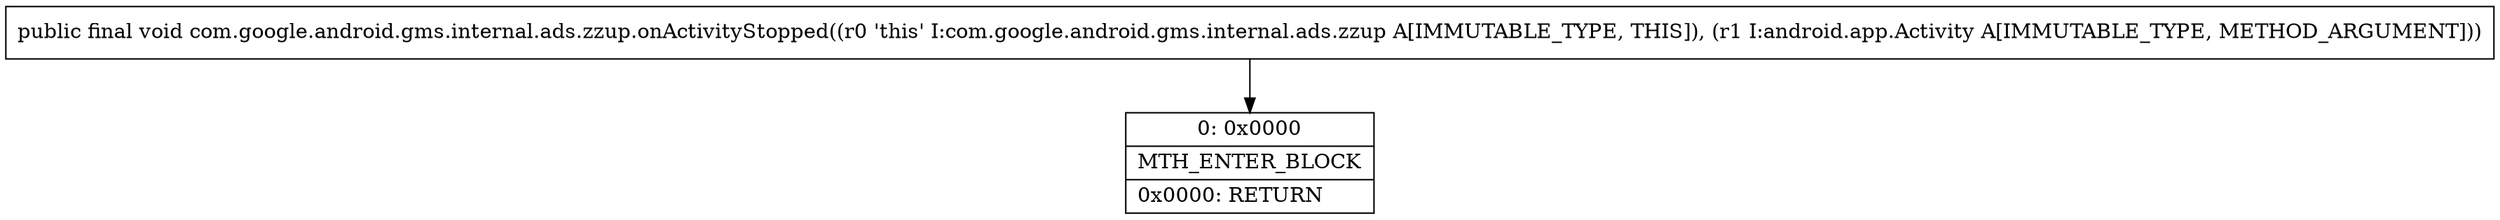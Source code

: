 digraph "CFG forcom.google.android.gms.internal.ads.zzup.onActivityStopped(Landroid\/app\/Activity;)V" {
Node_0 [shape=record,label="{0\:\ 0x0000|MTH_ENTER_BLOCK\l|0x0000: RETURN   \l}"];
MethodNode[shape=record,label="{public final void com.google.android.gms.internal.ads.zzup.onActivityStopped((r0 'this' I:com.google.android.gms.internal.ads.zzup A[IMMUTABLE_TYPE, THIS]), (r1 I:android.app.Activity A[IMMUTABLE_TYPE, METHOD_ARGUMENT])) }"];
MethodNode -> Node_0;
}

